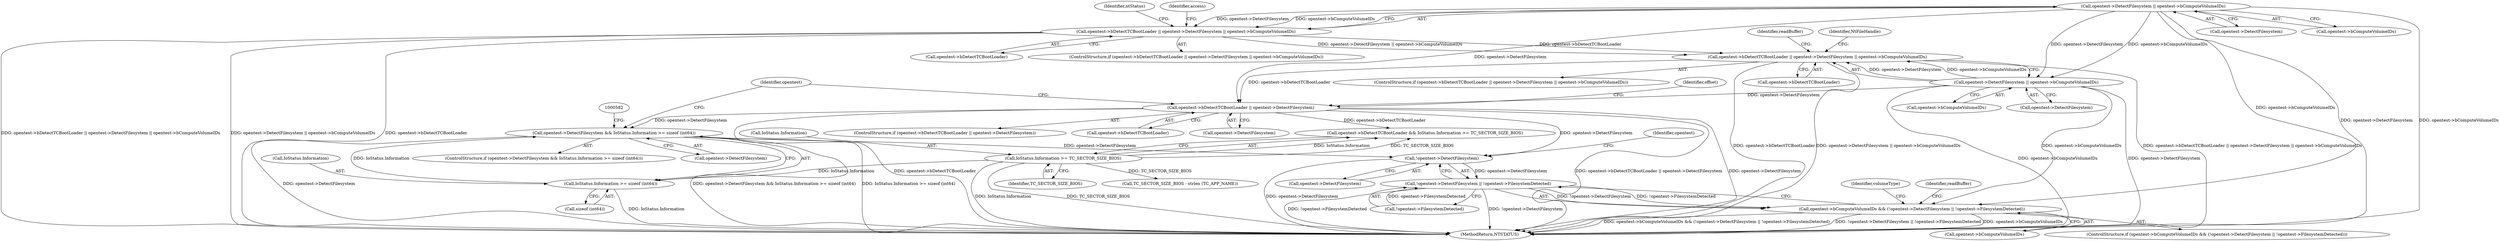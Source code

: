 digraph "0_VeraCrypt_f30f9339c9a0b9bbcc6f5ad38804af39db1f479e@API" {
"1000567" [label="(Call,opentest->DetectFilesystem && IoStatus.Information >= sizeof (int64))"];
"1000493" [label="(Call,opentest->bDetectTCBootLoader || opentest->DetectFilesystem)"];
"1000466" [label="(Call,opentest->bDetectTCBootLoader || opentest->DetectFilesystem || opentest->bComputeVolumeIDs)"];
"1000398" [label="(Call,opentest->bDetectTCBootLoader || opentest->DetectFilesystem || opentest->bComputeVolumeIDs)"];
"1000402" [label="(Call,opentest->DetectFilesystem || opentest->bComputeVolumeIDs)"];
"1000470" [label="(Call,opentest->DetectFilesystem || opentest->bComputeVolumeIDs)"];
"1000571" [label="(Call,IoStatus.Information >= sizeof (int64))"];
"1000530" [label="(Call,IoStatus.Information >= TC_SECTOR_SIZE_BIOS)"];
"1000621" [label="(Call,!opentest->DetectFilesystem)"];
"1000620" [label="(Call,!opentest->DetectFilesystem || !opentest->FilesystemDetected)"];
"1000616" [label="(Call,opentest->bComputeVolumeIDs && (!opentest->DetectFilesystem || !opentest->FilesystemDetected))"];
"1000621" [label="(Call,!opentest->DetectFilesystem)"];
"1000530" [label="(Call,IoStatus.Information >= TC_SECTOR_SIZE_BIOS)"];
"1000567" [label="(Call,opentest->DetectFilesystem && IoStatus.Information >= sizeof (int64))"];
"1000503" [label="(Identifier,offset)"];
"1000575" [label="(Call,sizeof (int64))"];
"1000566" [label="(ControlStructure,if (opentest->DetectFilesystem && IoStatus.Information >= sizeof (int64)))"];
"1000470" [label="(Call,opentest->DetectFilesystem || opentest->bComputeVolumeIDs)"];
"1000398" [label="(Call,opentest->bDetectTCBootLoader || opentest->DetectFilesystem || opentest->bComputeVolumeIDs)"];
"1000413" [label="(Identifier,ntStatus)"];
"1000617" [label="(Call,opentest->bComputeVolumeIDs)"];
"1000615" [label="(ControlStructure,if (opentest->bComputeVolumeIDs && (!opentest->DetectFilesystem || !opentest->FilesystemDetected)))"];
"1000633" [label="(Identifier,volumeType)"];
"1000542" [label="(Call,TC_SECTOR_SIZE_BIOS - strlen (TC_APP_NAME))"];
"1000492" [label="(ControlStructure,if (opentest->bDetectTCBootLoader || opentest->DetectFilesystem))"];
"1000526" [label="(Call,opentest->bDetectTCBootLoader && IoStatus.Information >= TC_SECTOR_SIZE_BIOS)"];
"1000467" [label="(Call,opentest->bDetectTCBootLoader)"];
"1000572" [label="(Call,IoStatus.Information)"];
"1000531" [label="(Call,IoStatus.Information)"];
"1000494" [label="(Call,opentest->bDetectTCBootLoader)"];
"1000625" [label="(Call,!opentest->FilesystemDetected)"];
"1000497" [label="(Call,opentest->DetectFilesystem)"];
"1003125" [label="(MethodReturn,NTSTATUS)"];
"1000399" [label="(Call,opentest->bDetectTCBootLoader)"];
"1000622" [label="(Call,opentest->DetectFilesystem)"];
"1000627" [label="(Identifier,opentest)"];
"1000692" [label="(Identifier,readBuffer)"];
"1000480" [label="(Identifier,readBuffer)"];
"1000403" [label="(Call,opentest->DetectFilesystem)"];
"1000410" [label="(Identifier,access)"];
"1000534" [label="(Identifier,TC_SECTOR_SIZE_BIOS)"];
"1000406" [label="(Call,opentest->bComputeVolumeIDs)"];
"1000618" [label="(Identifier,opentest)"];
"1000474" [label="(Call,opentest->bComputeVolumeIDs)"];
"1000694" [label="(Identifier,NtFileHandle)"];
"1000402" [label="(Call,opentest->DetectFilesystem || opentest->bComputeVolumeIDs)"];
"1000465" [label="(ControlStructure,if (opentest->bDetectTCBootLoader || opentest->DetectFilesystem || opentest->bComputeVolumeIDs))"];
"1000616" [label="(Call,opentest->bComputeVolumeIDs && (!opentest->DetectFilesystem || !opentest->FilesystemDetected))"];
"1000466" [label="(Call,opentest->bDetectTCBootLoader || opentest->DetectFilesystem || opentest->bComputeVolumeIDs)"];
"1000397" [label="(ControlStructure,if (opentest->bDetectTCBootLoader || opentest->DetectFilesystem || opentest->bComputeVolumeIDs))"];
"1000471" [label="(Call,opentest->DetectFilesystem)"];
"1000568" [label="(Call,opentest->DetectFilesystem)"];
"1000620" [label="(Call,!opentest->DetectFilesystem || !opentest->FilesystemDetected)"];
"1000571" [label="(Call,IoStatus.Information >= sizeof (int64))"];
"1000493" [label="(Call,opentest->bDetectTCBootLoader || opentest->DetectFilesystem)"];
"1000567" -> "1000566"  [label="AST: "];
"1000567" -> "1000568"  [label="CFG: "];
"1000567" -> "1000571"  [label="CFG: "];
"1000568" -> "1000567"  [label="AST: "];
"1000571" -> "1000567"  [label="AST: "];
"1000582" -> "1000567"  [label="CFG: "];
"1000618" -> "1000567"  [label="CFG: "];
"1000567" -> "1003125"  [label="DDG: IoStatus.Information >= sizeof (int64)"];
"1000567" -> "1003125"  [label="DDG: opentest->DetectFilesystem"];
"1000567" -> "1003125"  [label="DDG: opentest->DetectFilesystem && IoStatus.Information >= sizeof (int64)"];
"1000493" -> "1000567"  [label="DDG: opentest->DetectFilesystem"];
"1000571" -> "1000567"  [label="DDG: IoStatus.Information"];
"1000567" -> "1000621"  [label="DDG: opentest->DetectFilesystem"];
"1000493" -> "1000492"  [label="AST: "];
"1000493" -> "1000494"  [label="CFG: "];
"1000493" -> "1000497"  [label="CFG: "];
"1000494" -> "1000493"  [label="AST: "];
"1000497" -> "1000493"  [label="AST: "];
"1000503" -> "1000493"  [label="CFG: "];
"1000618" -> "1000493"  [label="CFG: "];
"1000493" -> "1003125"  [label="DDG: opentest->bDetectTCBootLoader"];
"1000493" -> "1003125"  [label="DDG: opentest->bDetectTCBootLoader || opentest->DetectFilesystem"];
"1000493" -> "1003125"  [label="DDG: opentest->DetectFilesystem"];
"1000466" -> "1000493"  [label="DDG: opentest->bDetectTCBootLoader"];
"1000402" -> "1000493"  [label="DDG: opentest->DetectFilesystem"];
"1000470" -> "1000493"  [label="DDG: opentest->DetectFilesystem"];
"1000493" -> "1000526"  [label="DDG: opentest->bDetectTCBootLoader"];
"1000493" -> "1000621"  [label="DDG: opentest->DetectFilesystem"];
"1000466" -> "1000465"  [label="AST: "];
"1000466" -> "1000467"  [label="CFG: "];
"1000466" -> "1000470"  [label="CFG: "];
"1000467" -> "1000466"  [label="AST: "];
"1000470" -> "1000466"  [label="AST: "];
"1000480" -> "1000466"  [label="CFG: "];
"1000694" -> "1000466"  [label="CFG: "];
"1000466" -> "1003125"  [label="DDG: opentest->bDetectTCBootLoader"];
"1000466" -> "1003125"  [label="DDG: opentest->DetectFilesystem || opentest->bComputeVolumeIDs"];
"1000466" -> "1003125"  [label="DDG: opentest->bDetectTCBootLoader || opentest->DetectFilesystem || opentest->bComputeVolumeIDs"];
"1000398" -> "1000466"  [label="DDG: opentest->bDetectTCBootLoader"];
"1000398" -> "1000466"  [label="DDG: opentest->DetectFilesystem || opentest->bComputeVolumeIDs"];
"1000470" -> "1000466"  [label="DDG: opentest->DetectFilesystem"];
"1000470" -> "1000466"  [label="DDG: opentest->bComputeVolumeIDs"];
"1000398" -> "1000397"  [label="AST: "];
"1000398" -> "1000399"  [label="CFG: "];
"1000398" -> "1000402"  [label="CFG: "];
"1000399" -> "1000398"  [label="AST: "];
"1000402" -> "1000398"  [label="AST: "];
"1000410" -> "1000398"  [label="CFG: "];
"1000413" -> "1000398"  [label="CFG: "];
"1000398" -> "1003125"  [label="DDG: opentest->bDetectTCBootLoader || opentest->DetectFilesystem || opentest->bComputeVolumeIDs"];
"1000398" -> "1003125"  [label="DDG: opentest->DetectFilesystem || opentest->bComputeVolumeIDs"];
"1000398" -> "1003125"  [label="DDG: opentest->bDetectTCBootLoader"];
"1000402" -> "1000398"  [label="DDG: opentest->DetectFilesystem"];
"1000402" -> "1000398"  [label="DDG: opentest->bComputeVolumeIDs"];
"1000402" -> "1000403"  [label="CFG: "];
"1000402" -> "1000406"  [label="CFG: "];
"1000403" -> "1000402"  [label="AST: "];
"1000406" -> "1000402"  [label="AST: "];
"1000402" -> "1003125"  [label="DDG: opentest->DetectFilesystem"];
"1000402" -> "1003125"  [label="DDG: opentest->bComputeVolumeIDs"];
"1000402" -> "1000470"  [label="DDG: opentest->DetectFilesystem"];
"1000402" -> "1000470"  [label="DDG: opentest->bComputeVolumeIDs"];
"1000402" -> "1000616"  [label="DDG: opentest->bComputeVolumeIDs"];
"1000470" -> "1000471"  [label="CFG: "];
"1000470" -> "1000474"  [label="CFG: "];
"1000471" -> "1000470"  [label="AST: "];
"1000474" -> "1000470"  [label="AST: "];
"1000470" -> "1003125"  [label="DDG: opentest->bComputeVolumeIDs"];
"1000470" -> "1003125"  [label="DDG: opentest->DetectFilesystem"];
"1000470" -> "1000616"  [label="DDG: opentest->bComputeVolumeIDs"];
"1000571" -> "1000575"  [label="CFG: "];
"1000572" -> "1000571"  [label="AST: "];
"1000575" -> "1000571"  [label="AST: "];
"1000571" -> "1003125"  [label="DDG: IoStatus.Information"];
"1000530" -> "1000571"  [label="DDG: IoStatus.Information"];
"1000530" -> "1000526"  [label="AST: "];
"1000530" -> "1000534"  [label="CFG: "];
"1000531" -> "1000530"  [label="AST: "];
"1000534" -> "1000530"  [label="AST: "];
"1000526" -> "1000530"  [label="CFG: "];
"1000530" -> "1003125"  [label="DDG: IoStatus.Information"];
"1000530" -> "1003125"  [label="DDG: TC_SECTOR_SIZE_BIOS"];
"1000530" -> "1000526"  [label="DDG: IoStatus.Information"];
"1000530" -> "1000526"  [label="DDG: TC_SECTOR_SIZE_BIOS"];
"1000530" -> "1000542"  [label="DDG: TC_SECTOR_SIZE_BIOS"];
"1000621" -> "1000620"  [label="AST: "];
"1000621" -> "1000622"  [label="CFG: "];
"1000622" -> "1000621"  [label="AST: "];
"1000627" -> "1000621"  [label="CFG: "];
"1000620" -> "1000621"  [label="CFG: "];
"1000621" -> "1003125"  [label="DDG: opentest->DetectFilesystem"];
"1000621" -> "1000620"  [label="DDG: opentest->DetectFilesystem"];
"1000620" -> "1000616"  [label="AST: "];
"1000620" -> "1000625"  [label="CFG: "];
"1000625" -> "1000620"  [label="AST: "];
"1000616" -> "1000620"  [label="CFG: "];
"1000620" -> "1003125"  [label="DDG: !opentest->DetectFilesystem"];
"1000620" -> "1003125"  [label="DDG: !opentest->FilesystemDetected"];
"1000620" -> "1000616"  [label="DDG: !opentest->DetectFilesystem"];
"1000620" -> "1000616"  [label="DDG: !opentest->FilesystemDetected"];
"1000625" -> "1000620"  [label="DDG: opentest->FilesystemDetected"];
"1000616" -> "1000615"  [label="AST: "];
"1000616" -> "1000617"  [label="CFG: "];
"1000617" -> "1000616"  [label="AST: "];
"1000633" -> "1000616"  [label="CFG: "];
"1000692" -> "1000616"  [label="CFG: "];
"1000616" -> "1003125"  [label="DDG: opentest->bComputeVolumeIDs"];
"1000616" -> "1003125"  [label="DDG: opentest->bComputeVolumeIDs && (!opentest->DetectFilesystem || !opentest->FilesystemDetected)"];
"1000616" -> "1003125"  [label="DDG: !opentest->DetectFilesystem || !opentest->FilesystemDetected"];
}
